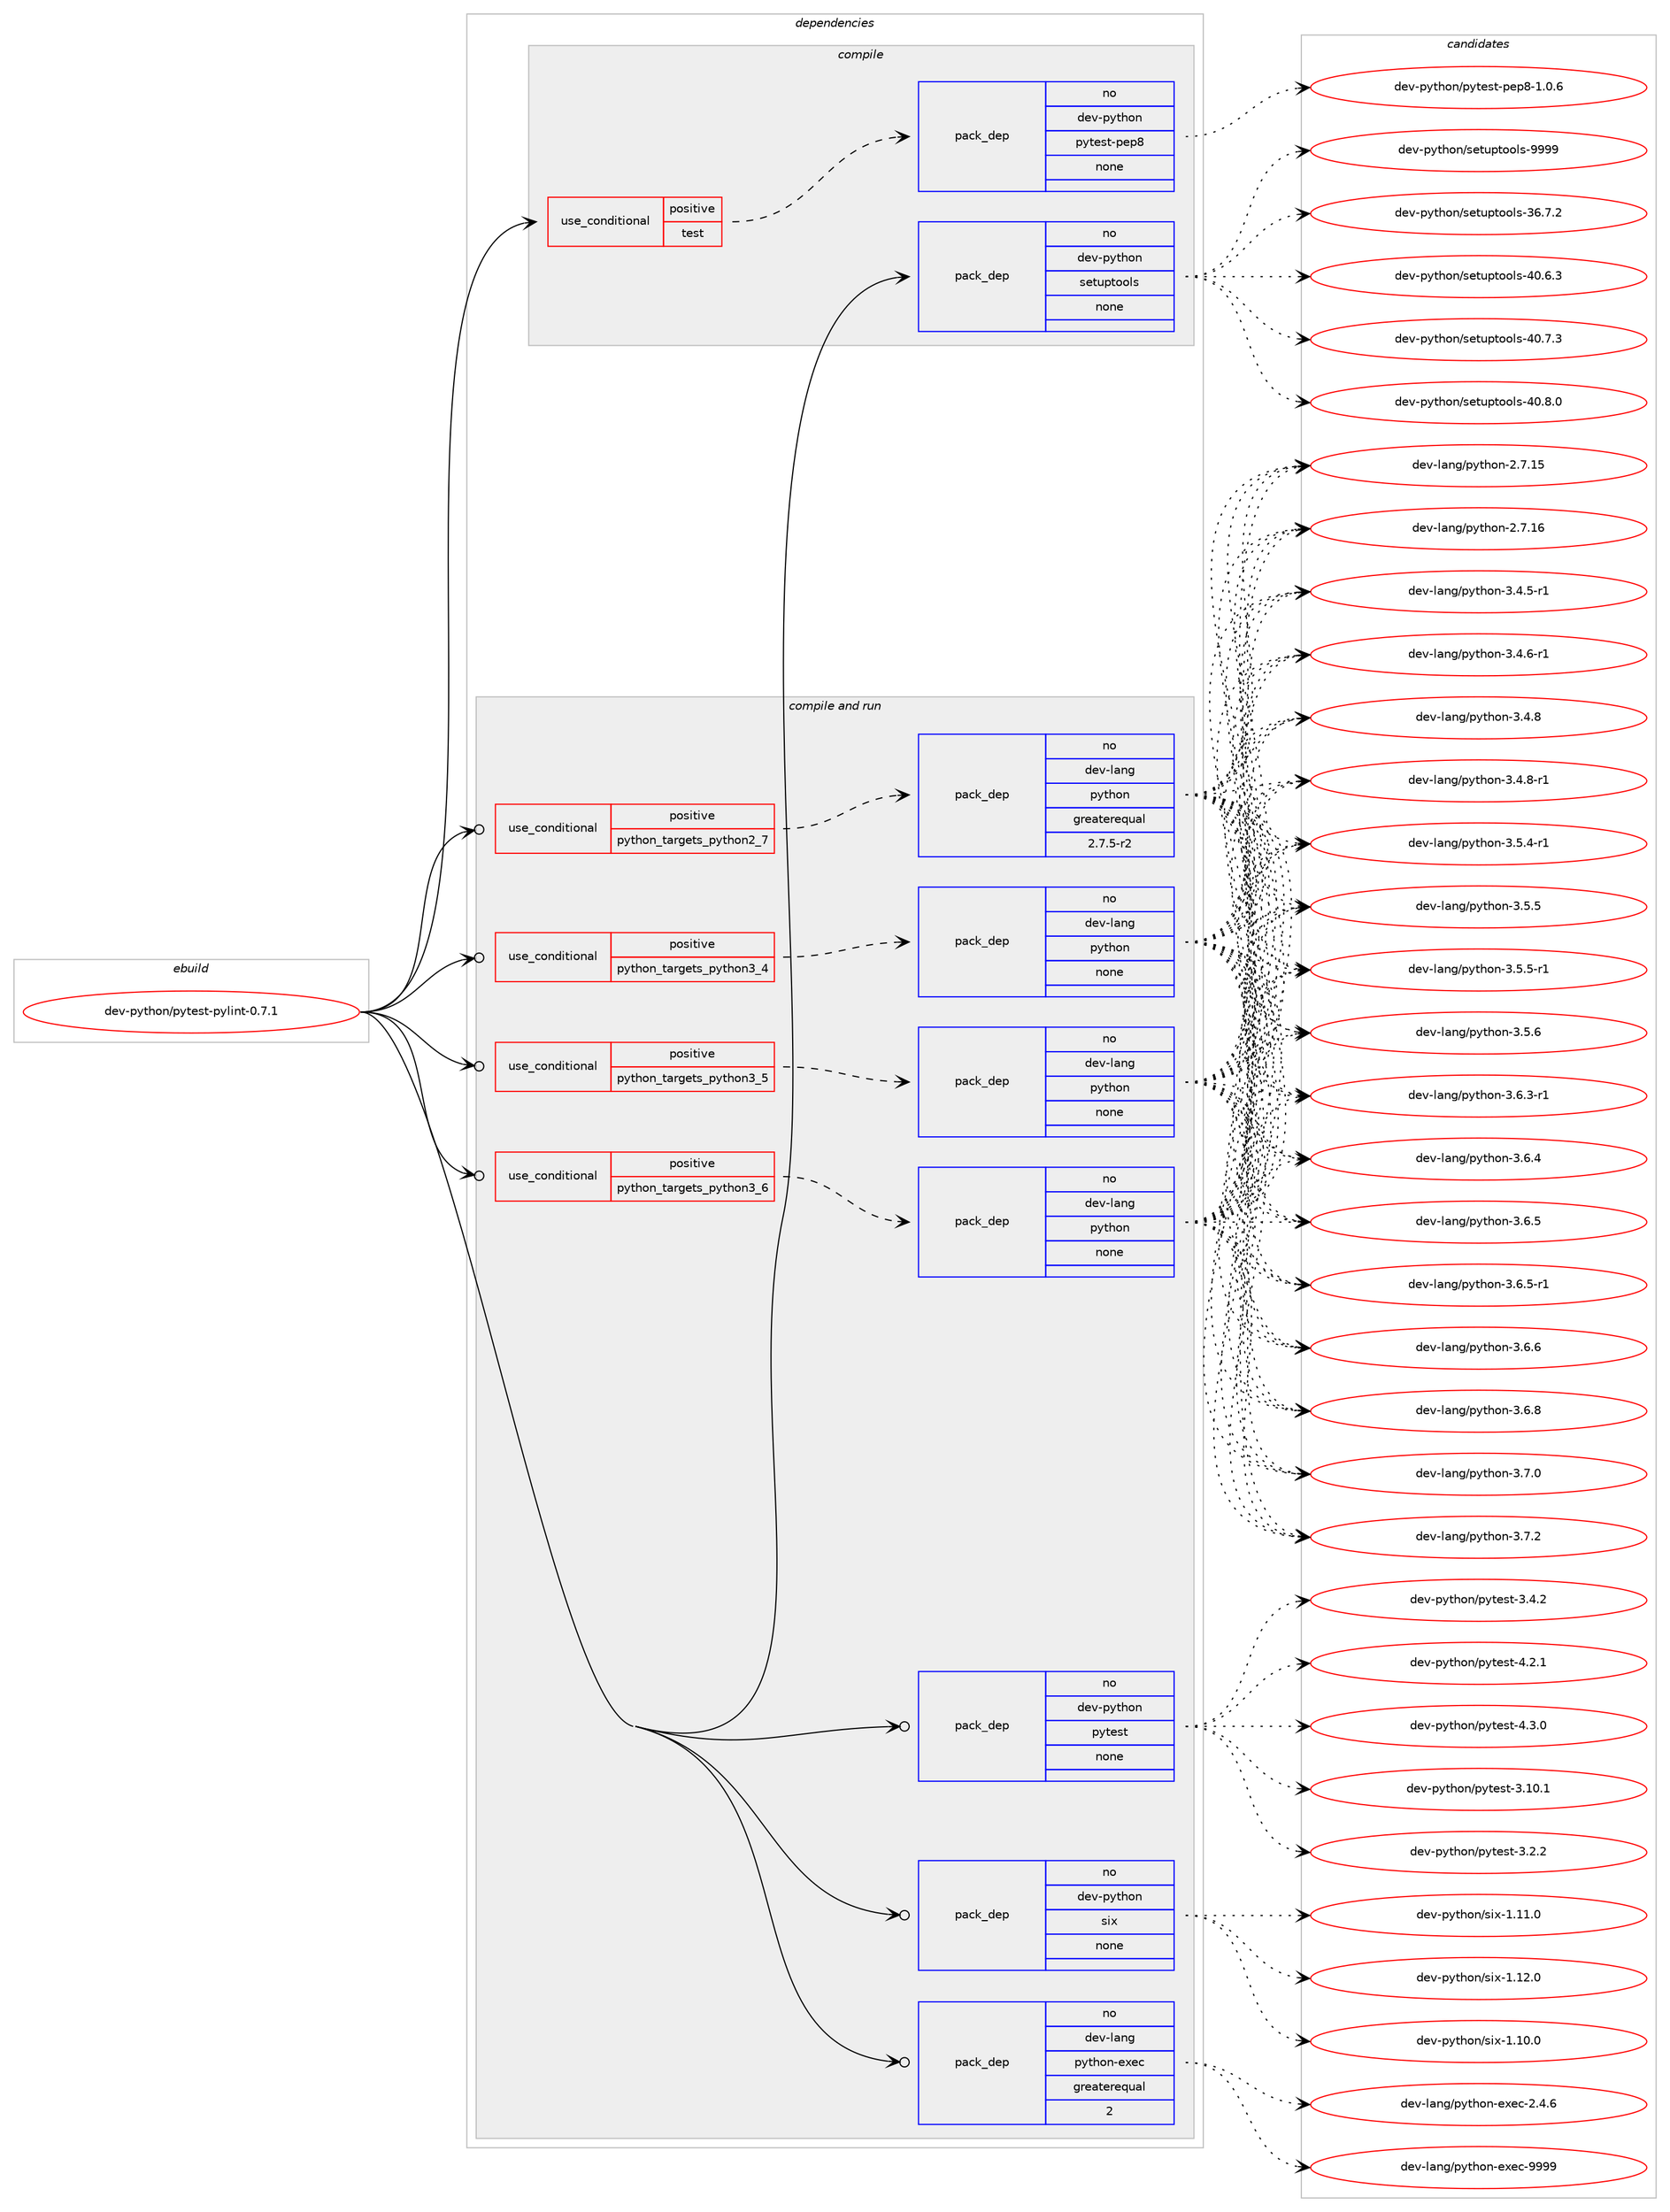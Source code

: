 digraph prolog {

# *************
# Graph options
# *************

newrank=true;
concentrate=true;
compound=true;
graph [rankdir=LR,fontname=Helvetica,fontsize=10,ranksep=1.5];#, ranksep=2.5, nodesep=0.2];
edge  [arrowhead=vee];
node  [fontname=Helvetica,fontsize=10];

# **********
# The ebuild
# **********

subgraph cluster_leftcol {
color=gray;
rank=same;
label=<<i>ebuild</i>>;
id [label="dev-python/pytest-pylint-0.7.1", color=red, width=4, href="../dev-python/pytest-pylint-0.7.1.svg"];
}

# ****************
# The dependencies
# ****************

subgraph cluster_midcol {
color=gray;
label=<<i>dependencies</i>>;
subgraph cluster_compile {
fillcolor="#eeeeee";
style=filled;
label=<<i>compile</i>>;
subgraph cond382211 {
dependency1433522 [label=<<TABLE BORDER="0" CELLBORDER="1" CELLSPACING="0" CELLPADDING="4"><TR><TD ROWSPAN="3" CELLPADDING="10">use_conditional</TD></TR><TR><TD>positive</TD></TR><TR><TD>test</TD></TR></TABLE>>, shape=none, color=red];
subgraph pack1027963 {
dependency1433523 [label=<<TABLE BORDER="0" CELLBORDER="1" CELLSPACING="0" CELLPADDING="4" WIDTH="220"><TR><TD ROWSPAN="6" CELLPADDING="30">pack_dep</TD></TR><TR><TD WIDTH="110">no</TD></TR><TR><TD>dev-python</TD></TR><TR><TD>pytest-pep8</TD></TR><TR><TD>none</TD></TR><TR><TD></TD></TR></TABLE>>, shape=none, color=blue];
}
dependency1433522:e -> dependency1433523:w [weight=20,style="dashed",arrowhead="vee"];
}
id:e -> dependency1433522:w [weight=20,style="solid",arrowhead="vee"];
subgraph pack1027964 {
dependency1433524 [label=<<TABLE BORDER="0" CELLBORDER="1" CELLSPACING="0" CELLPADDING="4" WIDTH="220"><TR><TD ROWSPAN="6" CELLPADDING="30">pack_dep</TD></TR><TR><TD WIDTH="110">no</TD></TR><TR><TD>dev-python</TD></TR><TR><TD>setuptools</TD></TR><TR><TD>none</TD></TR><TR><TD></TD></TR></TABLE>>, shape=none, color=blue];
}
id:e -> dependency1433524:w [weight=20,style="solid",arrowhead="vee"];
}
subgraph cluster_compileandrun {
fillcolor="#eeeeee";
style=filled;
label=<<i>compile and run</i>>;
subgraph cond382212 {
dependency1433525 [label=<<TABLE BORDER="0" CELLBORDER="1" CELLSPACING="0" CELLPADDING="4"><TR><TD ROWSPAN="3" CELLPADDING="10">use_conditional</TD></TR><TR><TD>positive</TD></TR><TR><TD>python_targets_python2_7</TD></TR></TABLE>>, shape=none, color=red];
subgraph pack1027965 {
dependency1433526 [label=<<TABLE BORDER="0" CELLBORDER="1" CELLSPACING="0" CELLPADDING="4" WIDTH="220"><TR><TD ROWSPAN="6" CELLPADDING="30">pack_dep</TD></TR><TR><TD WIDTH="110">no</TD></TR><TR><TD>dev-lang</TD></TR><TR><TD>python</TD></TR><TR><TD>greaterequal</TD></TR><TR><TD>2.7.5-r2</TD></TR></TABLE>>, shape=none, color=blue];
}
dependency1433525:e -> dependency1433526:w [weight=20,style="dashed",arrowhead="vee"];
}
id:e -> dependency1433525:w [weight=20,style="solid",arrowhead="odotvee"];
subgraph cond382213 {
dependency1433527 [label=<<TABLE BORDER="0" CELLBORDER="1" CELLSPACING="0" CELLPADDING="4"><TR><TD ROWSPAN="3" CELLPADDING="10">use_conditional</TD></TR><TR><TD>positive</TD></TR><TR><TD>python_targets_python3_4</TD></TR></TABLE>>, shape=none, color=red];
subgraph pack1027966 {
dependency1433528 [label=<<TABLE BORDER="0" CELLBORDER="1" CELLSPACING="0" CELLPADDING="4" WIDTH="220"><TR><TD ROWSPAN="6" CELLPADDING="30">pack_dep</TD></TR><TR><TD WIDTH="110">no</TD></TR><TR><TD>dev-lang</TD></TR><TR><TD>python</TD></TR><TR><TD>none</TD></TR><TR><TD></TD></TR></TABLE>>, shape=none, color=blue];
}
dependency1433527:e -> dependency1433528:w [weight=20,style="dashed",arrowhead="vee"];
}
id:e -> dependency1433527:w [weight=20,style="solid",arrowhead="odotvee"];
subgraph cond382214 {
dependency1433529 [label=<<TABLE BORDER="0" CELLBORDER="1" CELLSPACING="0" CELLPADDING="4"><TR><TD ROWSPAN="3" CELLPADDING="10">use_conditional</TD></TR><TR><TD>positive</TD></TR><TR><TD>python_targets_python3_5</TD></TR></TABLE>>, shape=none, color=red];
subgraph pack1027967 {
dependency1433530 [label=<<TABLE BORDER="0" CELLBORDER="1" CELLSPACING="0" CELLPADDING="4" WIDTH="220"><TR><TD ROWSPAN="6" CELLPADDING="30">pack_dep</TD></TR><TR><TD WIDTH="110">no</TD></TR><TR><TD>dev-lang</TD></TR><TR><TD>python</TD></TR><TR><TD>none</TD></TR><TR><TD></TD></TR></TABLE>>, shape=none, color=blue];
}
dependency1433529:e -> dependency1433530:w [weight=20,style="dashed",arrowhead="vee"];
}
id:e -> dependency1433529:w [weight=20,style="solid",arrowhead="odotvee"];
subgraph cond382215 {
dependency1433531 [label=<<TABLE BORDER="0" CELLBORDER="1" CELLSPACING="0" CELLPADDING="4"><TR><TD ROWSPAN="3" CELLPADDING="10">use_conditional</TD></TR><TR><TD>positive</TD></TR><TR><TD>python_targets_python3_6</TD></TR></TABLE>>, shape=none, color=red];
subgraph pack1027968 {
dependency1433532 [label=<<TABLE BORDER="0" CELLBORDER="1" CELLSPACING="0" CELLPADDING="4" WIDTH="220"><TR><TD ROWSPAN="6" CELLPADDING="30">pack_dep</TD></TR><TR><TD WIDTH="110">no</TD></TR><TR><TD>dev-lang</TD></TR><TR><TD>python</TD></TR><TR><TD>none</TD></TR><TR><TD></TD></TR></TABLE>>, shape=none, color=blue];
}
dependency1433531:e -> dependency1433532:w [weight=20,style="dashed",arrowhead="vee"];
}
id:e -> dependency1433531:w [weight=20,style="solid",arrowhead="odotvee"];
subgraph pack1027969 {
dependency1433533 [label=<<TABLE BORDER="0" CELLBORDER="1" CELLSPACING="0" CELLPADDING="4" WIDTH="220"><TR><TD ROWSPAN="6" CELLPADDING="30">pack_dep</TD></TR><TR><TD WIDTH="110">no</TD></TR><TR><TD>dev-lang</TD></TR><TR><TD>python-exec</TD></TR><TR><TD>greaterequal</TD></TR><TR><TD>2</TD></TR></TABLE>>, shape=none, color=blue];
}
id:e -> dependency1433533:w [weight=20,style="solid",arrowhead="odotvee"];
subgraph pack1027970 {
dependency1433534 [label=<<TABLE BORDER="0" CELLBORDER="1" CELLSPACING="0" CELLPADDING="4" WIDTH="220"><TR><TD ROWSPAN="6" CELLPADDING="30">pack_dep</TD></TR><TR><TD WIDTH="110">no</TD></TR><TR><TD>dev-python</TD></TR><TR><TD>pytest</TD></TR><TR><TD>none</TD></TR><TR><TD></TD></TR></TABLE>>, shape=none, color=blue];
}
id:e -> dependency1433534:w [weight=20,style="solid",arrowhead="odotvee"];
subgraph pack1027971 {
dependency1433535 [label=<<TABLE BORDER="0" CELLBORDER="1" CELLSPACING="0" CELLPADDING="4" WIDTH="220"><TR><TD ROWSPAN="6" CELLPADDING="30">pack_dep</TD></TR><TR><TD WIDTH="110">no</TD></TR><TR><TD>dev-python</TD></TR><TR><TD>six</TD></TR><TR><TD>none</TD></TR><TR><TD></TD></TR></TABLE>>, shape=none, color=blue];
}
id:e -> dependency1433535:w [weight=20,style="solid",arrowhead="odotvee"];
}
subgraph cluster_run {
fillcolor="#eeeeee";
style=filled;
label=<<i>run</i>>;
}
}

# **************
# The candidates
# **************

subgraph cluster_choices {
rank=same;
color=gray;
label=<<i>candidates</i>>;

subgraph choice1027963 {
color=black;
nodesep=1;
choice10010111845112121116104111110471121211161011151164511210111256454946484654 [label="dev-python/pytest-pep8-1.0.6", color=red, width=4,href="../dev-python/pytest-pep8-1.0.6.svg"];
dependency1433523:e -> choice10010111845112121116104111110471121211161011151164511210111256454946484654:w [style=dotted,weight="100"];
}
subgraph choice1027964 {
color=black;
nodesep=1;
choice100101118451121211161041111104711510111611711211611111110811545515446554650 [label="dev-python/setuptools-36.7.2", color=red, width=4,href="../dev-python/setuptools-36.7.2.svg"];
choice100101118451121211161041111104711510111611711211611111110811545524846544651 [label="dev-python/setuptools-40.6.3", color=red, width=4,href="../dev-python/setuptools-40.6.3.svg"];
choice100101118451121211161041111104711510111611711211611111110811545524846554651 [label="dev-python/setuptools-40.7.3", color=red, width=4,href="../dev-python/setuptools-40.7.3.svg"];
choice100101118451121211161041111104711510111611711211611111110811545524846564648 [label="dev-python/setuptools-40.8.0", color=red, width=4,href="../dev-python/setuptools-40.8.0.svg"];
choice10010111845112121116104111110471151011161171121161111111081154557575757 [label="dev-python/setuptools-9999", color=red, width=4,href="../dev-python/setuptools-9999.svg"];
dependency1433524:e -> choice100101118451121211161041111104711510111611711211611111110811545515446554650:w [style=dotted,weight="100"];
dependency1433524:e -> choice100101118451121211161041111104711510111611711211611111110811545524846544651:w [style=dotted,weight="100"];
dependency1433524:e -> choice100101118451121211161041111104711510111611711211611111110811545524846554651:w [style=dotted,weight="100"];
dependency1433524:e -> choice100101118451121211161041111104711510111611711211611111110811545524846564648:w [style=dotted,weight="100"];
dependency1433524:e -> choice10010111845112121116104111110471151011161171121161111111081154557575757:w [style=dotted,weight="100"];
}
subgraph choice1027965 {
color=black;
nodesep=1;
choice10010111845108971101034711212111610411111045504655464953 [label="dev-lang/python-2.7.15", color=red, width=4,href="../dev-lang/python-2.7.15.svg"];
choice10010111845108971101034711212111610411111045504655464954 [label="dev-lang/python-2.7.16", color=red, width=4,href="../dev-lang/python-2.7.16.svg"];
choice1001011184510897110103471121211161041111104551465246534511449 [label="dev-lang/python-3.4.5-r1", color=red, width=4,href="../dev-lang/python-3.4.5-r1.svg"];
choice1001011184510897110103471121211161041111104551465246544511449 [label="dev-lang/python-3.4.6-r1", color=red, width=4,href="../dev-lang/python-3.4.6-r1.svg"];
choice100101118451089711010347112121116104111110455146524656 [label="dev-lang/python-3.4.8", color=red, width=4,href="../dev-lang/python-3.4.8.svg"];
choice1001011184510897110103471121211161041111104551465246564511449 [label="dev-lang/python-3.4.8-r1", color=red, width=4,href="../dev-lang/python-3.4.8-r1.svg"];
choice1001011184510897110103471121211161041111104551465346524511449 [label="dev-lang/python-3.5.4-r1", color=red, width=4,href="../dev-lang/python-3.5.4-r1.svg"];
choice100101118451089711010347112121116104111110455146534653 [label="dev-lang/python-3.5.5", color=red, width=4,href="../dev-lang/python-3.5.5.svg"];
choice1001011184510897110103471121211161041111104551465346534511449 [label="dev-lang/python-3.5.5-r1", color=red, width=4,href="../dev-lang/python-3.5.5-r1.svg"];
choice100101118451089711010347112121116104111110455146534654 [label="dev-lang/python-3.5.6", color=red, width=4,href="../dev-lang/python-3.5.6.svg"];
choice1001011184510897110103471121211161041111104551465446514511449 [label="dev-lang/python-3.6.3-r1", color=red, width=4,href="../dev-lang/python-3.6.3-r1.svg"];
choice100101118451089711010347112121116104111110455146544652 [label="dev-lang/python-3.6.4", color=red, width=4,href="../dev-lang/python-3.6.4.svg"];
choice100101118451089711010347112121116104111110455146544653 [label="dev-lang/python-3.6.5", color=red, width=4,href="../dev-lang/python-3.6.5.svg"];
choice1001011184510897110103471121211161041111104551465446534511449 [label="dev-lang/python-3.6.5-r1", color=red, width=4,href="../dev-lang/python-3.6.5-r1.svg"];
choice100101118451089711010347112121116104111110455146544654 [label="dev-lang/python-3.6.6", color=red, width=4,href="../dev-lang/python-3.6.6.svg"];
choice100101118451089711010347112121116104111110455146544656 [label="dev-lang/python-3.6.8", color=red, width=4,href="../dev-lang/python-3.6.8.svg"];
choice100101118451089711010347112121116104111110455146554648 [label="dev-lang/python-3.7.0", color=red, width=4,href="../dev-lang/python-3.7.0.svg"];
choice100101118451089711010347112121116104111110455146554650 [label="dev-lang/python-3.7.2", color=red, width=4,href="../dev-lang/python-3.7.2.svg"];
dependency1433526:e -> choice10010111845108971101034711212111610411111045504655464953:w [style=dotted,weight="100"];
dependency1433526:e -> choice10010111845108971101034711212111610411111045504655464954:w [style=dotted,weight="100"];
dependency1433526:e -> choice1001011184510897110103471121211161041111104551465246534511449:w [style=dotted,weight="100"];
dependency1433526:e -> choice1001011184510897110103471121211161041111104551465246544511449:w [style=dotted,weight="100"];
dependency1433526:e -> choice100101118451089711010347112121116104111110455146524656:w [style=dotted,weight="100"];
dependency1433526:e -> choice1001011184510897110103471121211161041111104551465246564511449:w [style=dotted,weight="100"];
dependency1433526:e -> choice1001011184510897110103471121211161041111104551465346524511449:w [style=dotted,weight="100"];
dependency1433526:e -> choice100101118451089711010347112121116104111110455146534653:w [style=dotted,weight="100"];
dependency1433526:e -> choice1001011184510897110103471121211161041111104551465346534511449:w [style=dotted,weight="100"];
dependency1433526:e -> choice100101118451089711010347112121116104111110455146534654:w [style=dotted,weight="100"];
dependency1433526:e -> choice1001011184510897110103471121211161041111104551465446514511449:w [style=dotted,weight="100"];
dependency1433526:e -> choice100101118451089711010347112121116104111110455146544652:w [style=dotted,weight="100"];
dependency1433526:e -> choice100101118451089711010347112121116104111110455146544653:w [style=dotted,weight="100"];
dependency1433526:e -> choice1001011184510897110103471121211161041111104551465446534511449:w [style=dotted,weight="100"];
dependency1433526:e -> choice100101118451089711010347112121116104111110455146544654:w [style=dotted,weight="100"];
dependency1433526:e -> choice100101118451089711010347112121116104111110455146544656:w [style=dotted,weight="100"];
dependency1433526:e -> choice100101118451089711010347112121116104111110455146554648:w [style=dotted,weight="100"];
dependency1433526:e -> choice100101118451089711010347112121116104111110455146554650:w [style=dotted,weight="100"];
}
subgraph choice1027966 {
color=black;
nodesep=1;
choice10010111845108971101034711212111610411111045504655464953 [label="dev-lang/python-2.7.15", color=red, width=4,href="../dev-lang/python-2.7.15.svg"];
choice10010111845108971101034711212111610411111045504655464954 [label="dev-lang/python-2.7.16", color=red, width=4,href="../dev-lang/python-2.7.16.svg"];
choice1001011184510897110103471121211161041111104551465246534511449 [label="dev-lang/python-3.4.5-r1", color=red, width=4,href="../dev-lang/python-3.4.5-r1.svg"];
choice1001011184510897110103471121211161041111104551465246544511449 [label="dev-lang/python-3.4.6-r1", color=red, width=4,href="../dev-lang/python-3.4.6-r1.svg"];
choice100101118451089711010347112121116104111110455146524656 [label="dev-lang/python-3.4.8", color=red, width=4,href="../dev-lang/python-3.4.8.svg"];
choice1001011184510897110103471121211161041111104551465246564511449 [label="dev-lang/python-3.4.8-r1", color=red, width=4,href="../dev-lang/python-3.4.8-r1.svg"];
choice1001011184510897110103471121211161041111104551465346524511449 [label="dev-lang/python-3.5.4-r1", color=red, width=4,href="../dev-lang/python-3.5.4-r1.svg"];
choice100101118451089711010347112121116104111110455146534653 [label="dev-lang/python-3.5.5", color=red, width=4,href="../dev-lang/python-3.5.5.svg"];
choice1001011184510897110103471121211161041111104551465346534511449 [label="dev-lang/python-3.5.5-r1", color=red, width=4,href="../dev-lang/python-3.5.5-r1.svg"];
choice100101118451089711010347112121116104111110455146534654 [label="dev-lang/python-3.5.6", color=red, width=4,href="../dev-lang/python-3.5.6.svg"];
choice1001011184510897110103471121211161041111104551465446514511449 [label="dev-lang/python-3.6.3-r1", color=red, width=4,href="../dev-lang/python-3.6.3-r1.svg"];
choice100101118451089711010347112121116104111110455146544652 [label="dev-lang/python-3.6.4", color=red, width=4,href="../dev-lang/python-3.6.4.svg"];
choice100101118451089711010347112121116104111110455146544653 [label="dev-lang/python-3.6.5", color=red, width=4,href="../dev-lang/python-3.6.5.svg"];
choice1001011184510897110103471121211161041111104551465446534511449 [label="dev-lang/python-3.6.5-r1", color=red, width=4,href="../dev-lang/python-3.6.5-r1.svg"];
choice100101118451089711010347112121116104111110455146544654 [label="dev-lang/python-3.6.6", color=red, width=4,href="../dev-lang/python-3.6.6.svg"];
choice100101118451089711010347112121116104111110455146544656 [label="dev-lang/python-3.6.8", color=red, width=4,href="../dev-lang/python-3.6.8.svg"];
choice100101118451089711010347112121116104111110455146554648 [label="dev-lang/python-3.7.0", color=red, width=4,href="../dev-lang/python-3.7.0.svg"];
choice100101118451089711010347112121116104111110455146554650 [label="dev-lang/python-3.7.2", color=red, width=4,href="../dev-lang/python-3.7.2.svg"];
dependency1433528:e -> choice10010111845108971101034711212111610411111045504655464953:w [style=dotted,weight="100"];
dependency1433528:e -> choice10010111845108971101034711212111610411111045504655464954:w [style=dotted,weight="100"];
dependency1433528:e -> choice1001011184510897110103471121211161041111104551465246534511449:w [style=dotted,weight="100"];
dependency1433528:e -> choice1001011184510897110103471121211161041111104551465246544511449:w [style=dotted,weight="100"];
dependency1433528:e -> choice100101118451089711010347112121116104111110455146524656:w [style=dotted,weight="100"];
dependency1433528:e -> choice1001011184510897110103471121211161041111104551465246564511449:w [style=dotted,weight="100"];
dependency1433528:e -> choice1001011184510897110103471121211161041111104551465346524511449:w [style=dotted,weight="100"];
dependency1433528:e -> choice100101118451089711010347112121116104111110455146534653:w [style=dotted,weight="100"];
dependency1433528:e -> choice1001011184510897110103471121211161041111104551465346534511449:w [style=dotted,weight="100"];
dependency1433528:e -> choice100101118451089711010347112121116104111110455146534654:w [style=dotted,weight="100"];
dependency1433528:e -> choice1001011184510897110103471121211161041111104551465446514511449:w [style=dotted,weight="100"];
dependency1433528:e -> choice100101118451089711010347112121116104111110455146544652:w [style=dotted,weight="100"];
dependency1433528:e -> choice100101118451089711010347112121116104111110455146544653:w [style=dotted,weight="100"];
dependency1433528:e -> choice1001011184510897110103471121211161041111104551465446534511449:w [style=dotted,weight="100"];
dependency1433528:e -> choice100101118451089711010347112121116104111110455146544654:w [style=dotted,weight="100"];
dependency1433528:e -> choice100101118451089711010347112121116104111110455146544656:w [style=dotted,weight="100"];
dependency1433528:e -> choice100101118451089711010347112121116104111110455146554648:w [style=dotted,weight="100"];
dependency1433528:e -> choice100101118451089711010347112121116104111110455146554650:w [style=dotted,weight="100"];
}
subgraph choice1027967 {
color=black;
nodesep=1;
choice10010111845108971101034711212111610411111045504655464953 [label="dev-lang/python-2.7.15", color=red, width=4,href="../dev-lang/python-2.7.15.svg"];
choice10010111845108971101034711212111610411111045504655464954 [label="dev-lang/python-2.7.16", color=red, width=4,href="../dev-lang/python-2.7.16.svg"];
choice1001011184510897110103471121211161041111104551465246534511449 [label="dev-lang/python-3.4.5-r1", color=red, width=4,href="../dev-lang/python-3.4.5-r1.svg"];
choice1001011184510897110103471121211161041111104551465246544511449 [label="dev-lang/python-3.4.6-r1", color=red, width=4,href="../dev-lang/python-3.4.6-r1.svg"];
choice100101118451089711010347112121116104111110455146524656 [label="dev-lang/python-3.4.8", color=red, width=4,href="../dev-lang/python-3.4.8.svg"];
choice1001011184510897110103471121211161041111104551465246564511449 [label="dev-lang/python-3.4.8-r1", color=red, width=4,href="../dev-lang/python-3.4.8-r1.svg"];
choice1001011184510897110103471121211161041111104551465346524511449 [label="dev-lang/python-3.5.4-r1", color=red, width=4,href="../dev-lang/python-3.5.4-r1.svg"];
choice100101118451089711010347112121116104111110455146534653 [label="dev-lang/python-3.5.5", color=red, width=4,href="../dev-lang/python-3.5.5.svg"];
choice1001011184510897110103471121211161041111104551465346534511449 [label="dev-lang/python-3.5.5-r1", color=red, width=4,href="../dev-lang/python-3.5.5-r1.svg"];
choice100101118451089711010347112121116104111110455146534654 [label="dev-lang/python-3.5.6", color=red, width=4,href="../dev-lang/python-3.5.6.svg"];
choice1001011184510897110103471121211161041111104551465446514511449 [label="dev-lang/python-3.6.3-r1", color=red, width=4,href="../dev-lang/python-3.6.3-r1.svg"];
choice100101118451089711010347112121116104111110455146544652 [label="dev-lang/python-3.6.4", color=red, width=4,href="../dev-lang/python-3.6.4.svg"];
choice100101118451089711010347112121116104111110455146544653 [label="dev-lang/python-3.6.5", color=red, width=4,href="../dev-lang/python-3.6.5.svg"];
choice1001011184510897110103471121211161041111104551465446534511449 [label="dev-lang/python-3.6.5-r1", color=red, width=4,href="../dev-lang/python-3.6.5-r1.svg"];
choice100101118451089711010347112121116104111110455146544654 [label="dev-lang/python-3.6.6", color=red, width=4,href="../dev-lang/python-3.6.6.svg"];
choice100101118451089711010347112121116104111110455146544656 [label="dev-lang/python-3.6.8", color=red, width=4,href="../dev-lang/python-3.6.8.svg"];
choice100101118451089711010347112121116104111110455146554648 [label="dev-lang/python-3.7.0", color=red, width=4,href="../dev-lang/python-3.7.0.svg"];
choice100101118451089711010347112121116104111110455146554650 [label="dev-lang/python-3.7.2", color=red, width=4,href="../dev-lang/python-3.7.2.svg"];
dependency1433530:e -> choice10010111845108971101034711212111610411111045504655464953:w [style=dotted,weight="100"];
dependency1433530:e -> choice10010111845108971101034711212111610411111045504655464954:w [style=dotted,weight="100"];
dependency1433530:e -> choice1001011184510897110103471121211161041111104551465246534511449:w [style=dotted,weight="100"];
dependency1433530:e -> choice1001011184510897110103471121211161041111104551465246544511449:w [style=dotted,weight="100"];
dependency1433530:e -> choice100101118451089711010347112121116104111110455146524656:w [style=dotted,weight="100"];
dependency1433530:e -> choice1001011184510897110103471121211161041111104551465246564511449:w [style=dotted,weight="100"];
dependency1433530:e -> choice1001011184510897110103471121211161041111104551465346524511449:w [style=dotted,weight="100"];
dependency1433530:e -> choice100101118451089711010347112121116104111110455146534653:w [style=dotted,weight="100"];
dependency1433530:e -> choice1001011184510897110103471121211161041111104551465346534511449:w [style=dotted,weight="100"];
dependency1433530:e -> choice100101118451089711010347112121116104111110455146534654:w [style=dotted,weight="100"];
dependency1433530:e -> choice1001011184510897110103471121211161041111104551465446514511449:w [style=dotted,weight="100"];
dependency1433530:e -> choice100101118451089711010347112121116104111110455146544652:w [style=dotted,weight="100"];
dependency1433530:e -> choice100101118451089711010347112121116104111110455146544653:w [style=dotted,weight="100"];
dependency1433530:e -> choice1001011184510897110103471121211161041111104551465446534511449:w [style=dotted,weight="100"];
dependency1433530:e -> choice100101118451089711010347112121116104111110455146544654:w [style=dotted,weight="100"];
dependency1433530:e -> choice100101118451089711010347112121116104111110455146544656:w [style=dotted,weight="100"];
dependency1433530:e -> choice100101118451089711010347112121116104111110455146554648:w [style=dotted,weight="100"];
dependency1433530:e -> choice100101118451089711010347112121116104111110455146554650:w [style=dotted,weight="100"];
}
subgraph choice1027968 {
color=black;
nodesep=1;
choice10010111845108971101034711212111610411111045504655464953 [label="dev-lang/python-2.7.15", color=red, width=4,href="../dev-lang/python-2.7.15.svg"];
choice10010111845108971101034711212111610411111045504655464954 [label="dev-lang/python-2.7.16", color=red, width=4,href="../dev-lang/python-2.7.16.svg"];
choice1001011184510897110103471121211161041111104551465246534511449 [label="dev-lang/python-3.4.5-r1", color=red, width=4,href="../dev-lang/python-3.4.5-r1.svg"];
choice1001011184510897110103471121211161041111104551465246544511449 [label="dev-lang/python-3.4.6-r1", color=red, width=4,href="../dev-lang/python-3.4.6-r1.svg"];
choice100101118451089711010347112121116104111110455146524656 [label="dev-lang/python-3.4.8", color=red, width=4,href="../dev-lang/python-3.4.8.svg"];
choice1001011184510897110103471121211161041111104551465246564511449 [label="dev-lang/python-3.4.8-r1", color=red, width=4,href="../dev-lang/python-3.4.8-r1.svg"];
choice1001011184510897110103471121211161041111104551465346524511449 [label="dev-lang/python-3.5.4-r1", color=red, width=4,href="../dev-lang/python-3.5.4-r1.svg"];
choice100101118451089711010347112121116104111110455146534653 [label="dev-lang/python-3.5.5", color=red, width=4,href="../dev-lang/python-3.5.5.svg"];
choice1001011184510897110103471121211161041111104551465346534511449 [label="dev-lang/python-3.5.5-r1", color=red, width=4,href="../dev-lang/python-3.5.5-r1.svg"];
choice100101118451089711010347112121116104111110455146534654 [label="dev-lang/python-3.5.6", color=red, width=4,href="../dev-lang/python-3.5.6.svg"];
choice1001011184510897110103471121211161041111104551465446514511449 [label="dev-lang/python-3.6.3-r1", color=red, width=4,href="../dev-lang/python-3.6.3-r1.svg"];
choice100101118451089711010347112121116104111110455146544652 [label="dev-lang/python-3.6.4", color=red, width=4,href="../dev-lang/python-3.6.4.svg"];
choice100101118451089711010347112121116104111110455146544653 [label="dev-lang/python-3.6.5", color=red, width=4,href="../dev-lang/python-3.6.5.svg"];
choice1001011184510897110103471121211161041111104551465446534511449 [label="dev-lang/python-3.6.5-r1", color=red, width=4,href="../dev-lang/python-3.6.5-r1.svg"];
choice100101118451089711010347112121116104111110455146544654 [label="dev-lang/python-3.6.6", color=red, width=4,href="../dev-lang/python-3.6.6.svg"];
choice100101118451089711010347112121116104111110455146544656 [label="dev-lang/python-3.6.8", color=red, width=4,href="../dev-lang/python-3.6.8.svg"];
choice100101118451089711010347112121116104111110455146554648 [label="dev-lang/python-3.7.0", color=red, width=4,href="../dev-lang/python-3.7.0.svg"];
choice100101118451089711010347112121116104111110455146554650 [label="dev-lang/python-3.7.2", color=red, width=4,href="../dev-lang/python-3.7.2.svg"];
dependency1433532:e -> choice10010111845108971101034711212111610411111045504655464953:w [style=dotted,weight="100"];
dependency1433532:e -> choice10010111845108971101034711212111610411111045504655464954:w [style=dotted,weight="100"];
dependency1433532:e -> choice1001011184510897110103471121211161041111104551465246534511449:w [style=dotted,weight="100"];
dependency1433532:e -> choice1001011184510897110103471121211161041111104551465246544511449:w [style=dotted,weight="100"];
dependency1433532:e -> choice100101118451089711010347112121116104111110455146524656:w [style=dotted,weight="100"];
dependency1433532:e -> choice1001011184510897110103471121211161041111104551465246564511449:w [style=dotted,weight="100"];
dependency1433532:e -> choice1001011184510897110103471121211161041111104551465346524511449:w [style=dotted,weight="100"];
dependency1433532:e -> choice100101118451089711010347112121116104111110455146534653:w [style=dotted,weight="100"];
dependency1433532:e -> choice1001011184510897110103471121211161041111104551465346534511449:w [style=dotted,weight="100"];
dependency1433532:e -> choice100101118451089711010347112121116104111110455146534654:w [style=dotted,weight="100"];
dependency1433532:e -> choice1001011184510897110103471121211161041111104551465446514511449:w [style=dotted,weight="100"];
dependency1433532:e -> choice100101118451089711010347112121116104111110455146544652:w [style=dotted,weight="100"];
dependency1433532:e -> choice100101118451089711010347112121116104111110455146544653:w [style=dotted,weight="100"];
dependency1433532:e -> choice1001011184510897110103471121211161041111104551465446534511449:w [style=dotted,weight="100"];
dependency1433532:e -> choice100101118451089711010347112121116104111110455146544654:w [style=dotted,weight="100"];
dependency1433532:e -> choice100101118451089711010347112121116104111110455146544656:w [style=dotted,weight="100"];
dependency1433532:e -> choice100101118451089711010347112121116104111110455146554648:w [style=dotted,weight="100"];
dependency1433532:e -> choice100101118451089711010347112121116104111110455146554650:w [style=dotted,weight="100"];
}
subgraph choice1027969 {
color=black;
nodesep=1;
choice1001011184510897110103471121211161041111104510112010199455046524654 [label="dev-lang/python-exec-2.4.6", color=red, width=4,href="../dev-lang/python-exec-2.4.6.svg"];
choice10010111845108971101034711212111610411111045101120101994557575757 [label="dev-lang/python-exec-9999", color=red, width=4,href="../dev-lang/python-exec-9999.svg"];
dependency1433533:e -> choice1001011184510897110103471121211161041111104510112010199455046524654:w [style=dotted,weight="100"];
dependency1433533:e -> choice10010111845108971101034711212111610411111045101120101994557575757:w [style=dotted,weight="100"];
}
subgraph choice1027970 {
color=black;
nodesep=1;
choice100101118451121211161041111104711212111610111511645514649484649 [label="dev-python/pytest-3.10.1", color=red, width=4,href="../dev-python/pytest-3.10.1.svg"];
choice1001011184511212111610411111047112121116101115116455146504650 [label="dev-python/pytest-3.2.2", color=red, width=4,href="../dev-python/pytest-3.2.2.svg"];
choice1001011184511212111610411111047112121116101115116455146524650 [label="dev-python/pytest-3.4.2", color=red, width=4,href="../dev-python/pytest-3.4.2.svg"];
choice1001011184511212111610411111047112121116101115116455246504649 [label="dev-python/pytest-4.2.1", color=red, width=4,href="../dev-python/pytest-4.2.1.svg"];
choice1001011184511212111610411111047112121116101115116455246514648 [label="dev-python/pytest-4.3.0", color=red, width=4,href="../dev-python/pytest-4.3.0.svg"];
dependency1433534:e -> choice100101118451121211161041111104711212111610111511645514649484649:w [style=dotted,weight="100"];
dependency1433534:e -> choice1001011184511212111610411111047112121116101115116455146504650:w [style=dotted,weight="100"];
dependency1433534:e -> choice1001011184511212111610411111047112121116101115116455146524650:w [style=dotted,weight="100"];
dependency1433534:e -> choice1001011184511212111610411111047112121116101115116455246504649:w [style=dotted,weight="100"];
dependency1433534:e -> choice1001011184511212111610411111047112121116101115116455246514648:w [style=dotted,weight="100"];
}
subgraph choice1027971 {
color=black;
nodesep=1;
choice100101118451121211161041111104711510512045494649484648 [label="dev-python/six-1.10.0", color=red, width=4,href="../dev-python/six-1.10.0.svg"];
choice100101118451121211161041111104711510512045494649494648 [label="dev-python/six-1.11.0", color=red, width=4,href="../dev-python/six-1.11.0.svg"];
choice100101118451121211161041111104711510512045494649504648 [label="dev-python/six-1.12.0", color=red, width=4,href="../dev-python/six-1.12.0.svg"];
dependency1433535:e -> choice100101118451121211161041111104711510512045494649484648:w [style=dotted,weight="100"];
dependency1433535:e -> choice100101118451121211161041111104711510512045494649494648:w [style=dotted,weight="100"];
dependency1433535:e -> choice100101118451121211161041111104711510512045494649504648:w [style=dotted,weight="100"];
}
}

}
